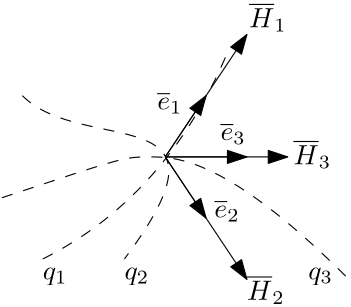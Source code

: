 <?xml version="1.0"?>
<!DOCTYPE ipe SYSTEM "ipe.dtd">
<ipe version="70206" creator="Ipe 7.2.7">
<info created="D:20180106232233" modified="D:20180106232233"/>
<ipestyle name="basic">
<symbol name="arrow/arc(spx)">
<path stroke="sym-stroke" fill="sym-stroke" pen="sym-pen">
0 0 m
-1 0.333 l
-1 -0.333 l
h
</path>
</symbol>
<symbol name="arrow/farc(spx)">
<path stroke="sym-stroke" fill="white" pen="sym-pen">
0 0 m
-1 0.333 l
-1 -0.333 l
h
</path>
</symbol>
<symbol name="arrow/ptarc(spx)">
<path stroke="sym-stroke" fill="sym-stroke" pen="sym-pen">
0 0 m
-1 0.333 l
-0.8 0 l
-1 -0.333 l
h
</path>
</symbol>
<symbol name="arrow/fptarc(spx)">
<path stroke="sym-stroke" fill="white" pen="sym-pen">
0 0 m
-1 0.333 l
-0.8 0 l
-1 -0.333 l
h
</path>
</symbol>
<symbol name="mark/circle(sx)" transformations="translations">
<path fill="sym-stroke">
0.6 0 0 0.6 0 0 e
0.4 0 0 0.4 0 0 e
</path>
</symbol>
<symbol name="mark/disk(sx)" transformations="translations">
<path fill="sym-stroke">
0.6 0 0 0.6 0 0 e
</path>
</symbol>
<symbol name="mark/fdisk(sfx)" transformations="translations">
<group>
<path fill="sym-fill">
0.5 0 0 0.5 0 0 e
</path>
<path fill="sym-stroke" fillrule="eofill">
0.6 0 0 0.6 0 0 e
0.4 0 0 0.4 0 0 e
</path>
</group>
</symbol>
<symbol name="mark/box(sx)" transformations="translations">
<path fill="sym-stroke" fillrule="eofill">
-0.6 -0.6 m
0.6 -0.6 l
0.6 0.6 l
-0.6 0.6 l
h
-0.4 -0.4 m
0.4 -0.4 l
0.4 0.4 l
-0.4 0.4 l
h
</path>
</symbol>
<symbol name="mark/square(sx)" transformations="translations">
<path fill="sym-stroke">
-0.6 -0.6 m
0.6 -0.6 l
0.6 0.6 l
-0.6 0.6 l
h
</path>
</symbol>
<symbol name="mark/fsquare(sfx)" transformations="translations">
<group>
<path fill="sym-fill">
-0.5 -0.5 m
0.5 -0.5 l
0.5 0.5 l
-0.5 0.5 l
h
</path>
<path fill="sym-stroke" fillrule="eofill">
-0.6 -0.6 m
0.6 -0.6 l
0.6 0.6 l
-0.6 0.6 l
h
-0.4 -0.4 m
0.4 -0.4 l
0.4 0.4 l
-0.4 0.4 l
h
</path>
</group>
</symbol>
<symbol name="mark/cross(sx)" transformations="translations">
<group>
<path fill="sym-stroke">
-0.43 -0.57 m
0.57 0.43 l
0.43 0.57 l
-0.57 -0.43 l
h
</path>
<path fill="sym-stroke">
-0.43 0.57 m
0.57 -0.43 l
0.43 -0.57 l
-0.57 0.43 l
h
</path>
</group>
</symbol>
<symbol name="arrow/fnormal(spx)">
<path stroke="sym-stroke" fill="white" pen="sym-pen">
0 0 m
-1 0.333 l
-1 -0.333 l
h
</path>
</symbol>
<symbol name="arrow/pointed(spx)">
<path stroke="sym-stroke" fill="sym-stroke" pen="sym-pen">
0 0 m
-1 0.333 l
-0.8 0 l
-1 -0.333 l
h
</path>
</symbol>
<symbol name="arrow/fpointed(spx)">
<path stroke="sym-stroke" fill="white" pen="sym-pen">
0 0 m
-1 0.333 l
-0.8 0 l
-1 -0.333 l
h
</path>
</symbol>
<symbol name="arrow/linear(spx)">
<path stroke="sym-stroke" pen="sym-pen">
-1 0.333 m
0 0 l
-1 -0.333 l
</path>
</symbol>
<symbol name="arrow/fdouble(spx)">
<path stroke="sym-stroke" fill="white" pen="sym-pen">
0 0 m
-1 0.333 l
-1 -0.333 l
h
-1 0 m
-2 0.333 l
-2 -0.333 l
h
</path>
</symbol>
<symbol name="arrow/double(spx)">
<path stroke="sym-stroke" fill="sym-stroke" pen="sym-pen">
0 0 m
-1 0.333 l
-1 -0.333 l
h
-1 0 m
-2 0.333 l
-2 -0.333 l
h
</path>
</symbol>
<pen name="heavier" value="0.8"/>
<pen name="fat" value="1.2"/>
<pen name="ultrafat" value="2"/>
<symbolsize name="large" value="5"/>
<symbolsize name="small" value="2"/>
<symbolsize name="tiny" value="1.1"/>
<arrowsize name="large" value="10"/>
<arrowsize name="small" value="5"/>
<arrowsize name="tiny" value="3"/>
<color name="red" value="1 0 0"/>
<color name="green" value="0 1 0"/>
<color name="blue" value="0 0 1"/>
<color name="yellow" value="1 1 0"/>
<color name="orange" value="1 0.647 0"/>
<color name="gold" value="1 0.843 0"/>
<color name="purple" value="0.627 0.125 0.941"/>
<color name="gray" value="0.745"/>
<color name="brown" value="0.647 0.165 0.165"/>
<color name="navy" value="0 0 0.502"/>
<color name="pink" value="1 0.753 0.796"/>
<color name="seagreen" value="0.18 0.545 0.341"/>
<color name="turquoise" value="0.251 0.878 0.816"/>
<color name="violet" value="0.933 0.51 0.933"/>
<color name="darkblue" value="0 0 0.545"/>
<color name="darkcyan" value="0 0.545 0.545"/>
<color name="darkgray" value="0.663"/>
<color name="darkgreen" value="0 0.392 0"/>
<color name="darkmagenta" value="0.545 0 0.545"/>
<color name="darkorange" value="1 0.549 0"/>
<color name="darkred" value="0.545 0 0"/>
<color name="lightblue" value="0.678 0.847 0.902"/>
<color name="lightcyan" value="0.878 1 1"/>
<color name="lightgray" value="0.827"/>
<color name="lightgreen" value="0.565 0.933 0.565"/>
<color name="lightyellow" value="1 1 0.878"/>
<dashstyle name="dashed" value="[4] 0"/>
<dashstyle name="dotted" value="[1 3] 0"/>
<dashstyle name="dash dotted" value="[4 2 1 2] 0"/>
<dashstyle name="dash dot dotted" value="[4 2 1 2 1 2] 0"/>
<textsize name="large" value="\large"/>
<textsize name="Large" value="\Large"/>
<textsize name="LARGE" value="\LARGE"/>
<textsize name="huge" value="\huge"/>
<textsize name="Huge" value="\Huge"/>
<textsize name="small" value="\small"/>
<textsize name="footnote" value="\footnotesize"/>
<textsize name="tiny" value="\tiny"/>
<textstyle name="center" begin="\begin{center}" end="\end{center}"/>
<textstyle name="itemize" begin="\begin{itemize}" end="\end{itemize}"/>
<textstyle name="item" begin="\begin{itemize}\item{}" end="\end{itemize}"/>
<gridsize name="4 pts" value="4"/>
<gridsize name="8 pts (~3 mm)" value="8"/>
<gridsize name="16 pts (~6 mm)" value="16"/>
<gridsize name="32 pts (~12 mm)" value="32"/>
<gridsize name="10 pts (~3.5 mm)" value="10"/>
<gridsize name="20 pts (~7 mm)" value="20"/>
<gridsize name="14 pts (~5 mm)" value="14"/>
<gridsize name="28 pts (~10 mm)" value="28"/>
<gridsize name="56 pts (~20 mm)" value="56"/>
<anglesize name="90 deg" value="90"/>
<anglesize name="60 deg" value="60"/>
<anglesize name="45 deg" value="45"/>
<anglesize name="30 deg" value="30"/>
<anglesize name="22.5 deg" value="22.5"/>
<opacity name="10%" value="0.1"/>
<opacity name="30%" value="0.3"/>
<opacity name="50%" value="0.5"/>
<opacity name="75%" value="0.75"/>
<tiling name="falling" angle="-60" step="4" width="1"/>
<tiling name="rising" angle="30" step="4" width="1"/>
</ipestyle>
<page>
<layer name="alpha"/>
<view layers="alpha" active="alpha"/>
<path layer="alpha" matrix="0.459312 0 0 0.459312 104.806 214.476" stroke="black" dash="dashed">
208 560 m
256 512
384 560
288 432 c
</path>
<path matrix="0.459312 0 0 0.459312 104.806 214.476" stroke="black" dash="dashed">
192 480 m
288 512
288 512
368 512
464 416 c
</path>
<path matrix="0.459312 0 0 0.459312 104.806 214.476" stroke="black" dash="dashed">
224 432 m
320 480
368 592 c
</path>
<text matrix="0.459312 0 0 0.459312 104.806 214.476" transformations="translations" pos="224 416" stroke="black" type="label" width="8.917" height="4.297" depth="1.93" valign="baseline" style="math">q_1</text>
<text matrix="0.459312 0 0 0.459312 104.806 214.476" transformations="translations" pos="288 416" stroke="black" type="label" width="8.917" height="4.297" depth="1.93" valign="baseline" style="math">q_2</text>
<text matrix="0.459312 0 0 0.459312 104.806 214.476" transformations="translations" pos="432 416" stroke="black" type="label" width="8.917" height="4.297" depth="1.93" valign="baseline" style="math">q_3</text>
<path matrix="0.459312 0 0 0.459312 104.806 214.476" stroke="black" arrow="normal/normal">
320 512 m
352 464 l
</path>
<path matrix="0.459312 0 0 0.459312 104.806 214.476" stroke="black" arrow="normal/normal">
320 512 m
384 512 l
</path>
<path matrix="0.459312 0 0 0.459312 104.806 214.476" stroke="black" arrow="normal/normal">
320 512 m
352 560 l
</path>
<text matrix="0.459312 0 0 0.459312 107.788 222.096" transformations="translations" pos="352 448" stroke="black" type="label" width="9.108" height="6.286" depth="1.49" valign="baseline" style="math">\overline{e}_2</text>
<text matrix="0.459312 0 0 0.459312 87.9089 220.439" transformations="translations" pos="400 512" stroke="black" type="label" width="9.108" height="6.286" depth="1.49" valign="baseline" style="math">\overline{e}_3</text>
<text matrix="0.459312 0 0 0.459312 94.5352 209.506" transformations="translations" pos="336 560" stroke="black" type="label" width="9.108" height="6.286" depth="1.49" valign="baseline" style="math">\overline{e}_1</text>
<path matrix="0.459312 0 0 0.459312 104.806 214.476" stroke="black" arrow="normal/normal">
320 512 m
384 608 l
</path>
<path matrix="0.459312 0 0 0.459312 104.806 214.476" stroke="black" arrow="normal/normal">
320 512 m
416 512 l
</path>
<path matrix="0.459312 0 0 0.459312 104.806 214.476" stroke="black" arrow="normal/normal">
320 512 m
384 416 l
</path>
<text matrix="0.459312 0 0 0.459312 104.806 214.476" transformations="translations" pos="384 400" stroke="black" type="label" width="13.56" height="8.805" depth="1.49" valign="baseline" style="math">\overline{H}_2</text>
<text matrix="0.459312 0 0 0.459312 99.5049 211.825" transformations="translations" pos="432 512" stroke="black" type="label" width="13.56" height="8.805" depth="1.49" valign="baseline" style="math">\overline{H}_3</text>
<text matrix="0.459312 0 0 0.459312 98.1797 224.415" transformations="translations" pos="400 592" stroke="black" type="label" width="13.56" height="8.805" depth="1.49" valign="baseline" style="math">\overline{H}_1</text>
</page>
</ipe>
